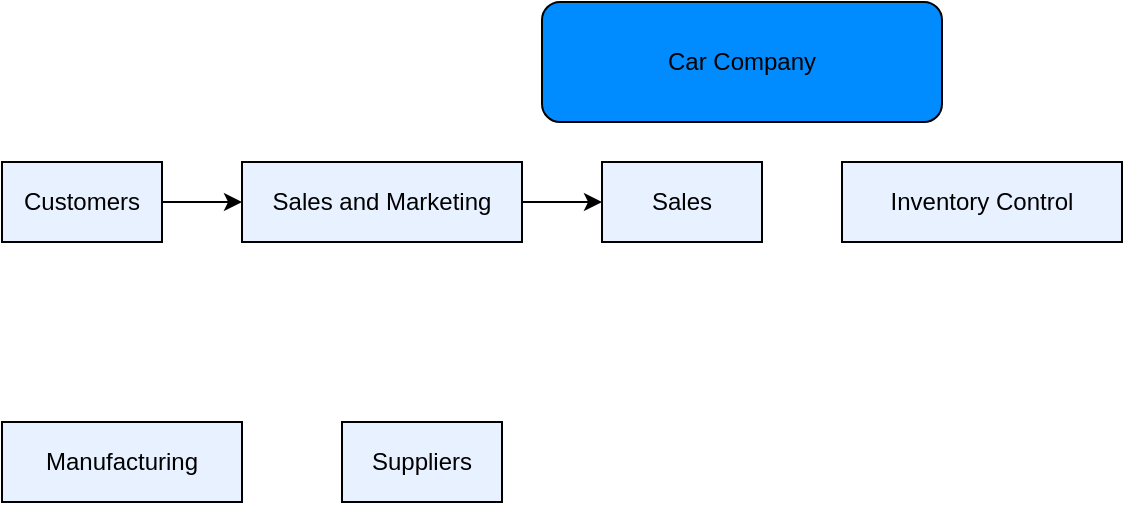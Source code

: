 <mxfile version="21.2.9" type="github">
  <diagram id="C5RBs43oDa-KdzZeNtuy" name="Page-1">
    <mxGraphModel dx="1223" dy="898" grid="1" gridSize="10" guides="1" tooltips="1" connect="1" arrows="1" fold="1" page="1" pageScale="1" pageWidth="827" pageHeight="1169" math="0" shadow="0">
      <root>
        <mxCell id="0"/>
        <mxCell id="1" parent="0"/>
        <mxCell id="2" value="Car Company" style="rounded=1;whiteSpace=wrap;html=1;fillColor=#008cff;strokeColor=#000000;" vertex="1" parent="1">
          <mxGeometry x="280" y="30" width="200" height="60" as="geometry"/>
        </mxCell>
        <mxCell id="3" value="Customers" style="whiteSpace=wrap;html=1;fillColor=#e7f1ff;strokeColor=#000000;" vertex="1" parent="1">
          <mxGeometry x="10" y="110" width="80" height="40" as="geometry"/>
        </mxCell>
        <mxCell id="4" value="Sales and Marketing" style="whiteSpace=wrap;html=1;fillColor=#e7f1ff;strokeColor=#000000;" vertex="1" parent="1">
          <mxGeometry x="130" y="110" width="140" height="40" as="geometry"/>
        </mxCell>
        <mxCell id="5" value="Sales" style="whiteSpace=wrap;html=1;fillColor=#e7f1ff;strokeColor=#000000;" vertex="1" parent="1">
          <mxGeometry x="310" y="110" width="80" height="40" as="geometry"/>
        </mxCell>
        <mxCell id="6" value="Inventory Control" style="whiteSpace=wrap;html=1;fillColor=#e7f1ff;strokeColor=#000000;" vertex="1" parent="1">
          <mxGeometry x="430" y="110" width="140" height="40" as="geometry"/>
        </mxCell>
        <mxCell id="7" value="Manufacturing" style="whiteSpace=wrap;html=1;fillColor=#e7f1ff;strokeColor=#000000;" vertex="1" parent="1">
          <mxGeometry x="10" y="240" width="120" height="40" as="geometry"/>
        </mxCell>
        <mxCell id="8" value="Suppliers" style="whiteSpace=wrap;html=1;fillColor=#e7f1ff;strokeColor=#000000;" vertex="1" parent="1">
          <mxGeometry x="180" y="240" width="80" height="40" as="geometry"/>
        </mxCell>
        <mxCell id="9" value="" edge="1" parent="1" source="3" target="4">
          <mxGeometry relative="1" as="geometry"/>
        </mxCell>
        <mxCell id="10" value="" edge="1" parent="1" source="4" target="5">
          <mxGeometry relative="1" as="geometry"/>
        </mxCell>
      </root>
    </mxGraphModel>
  </diagram>
</mxfile>
